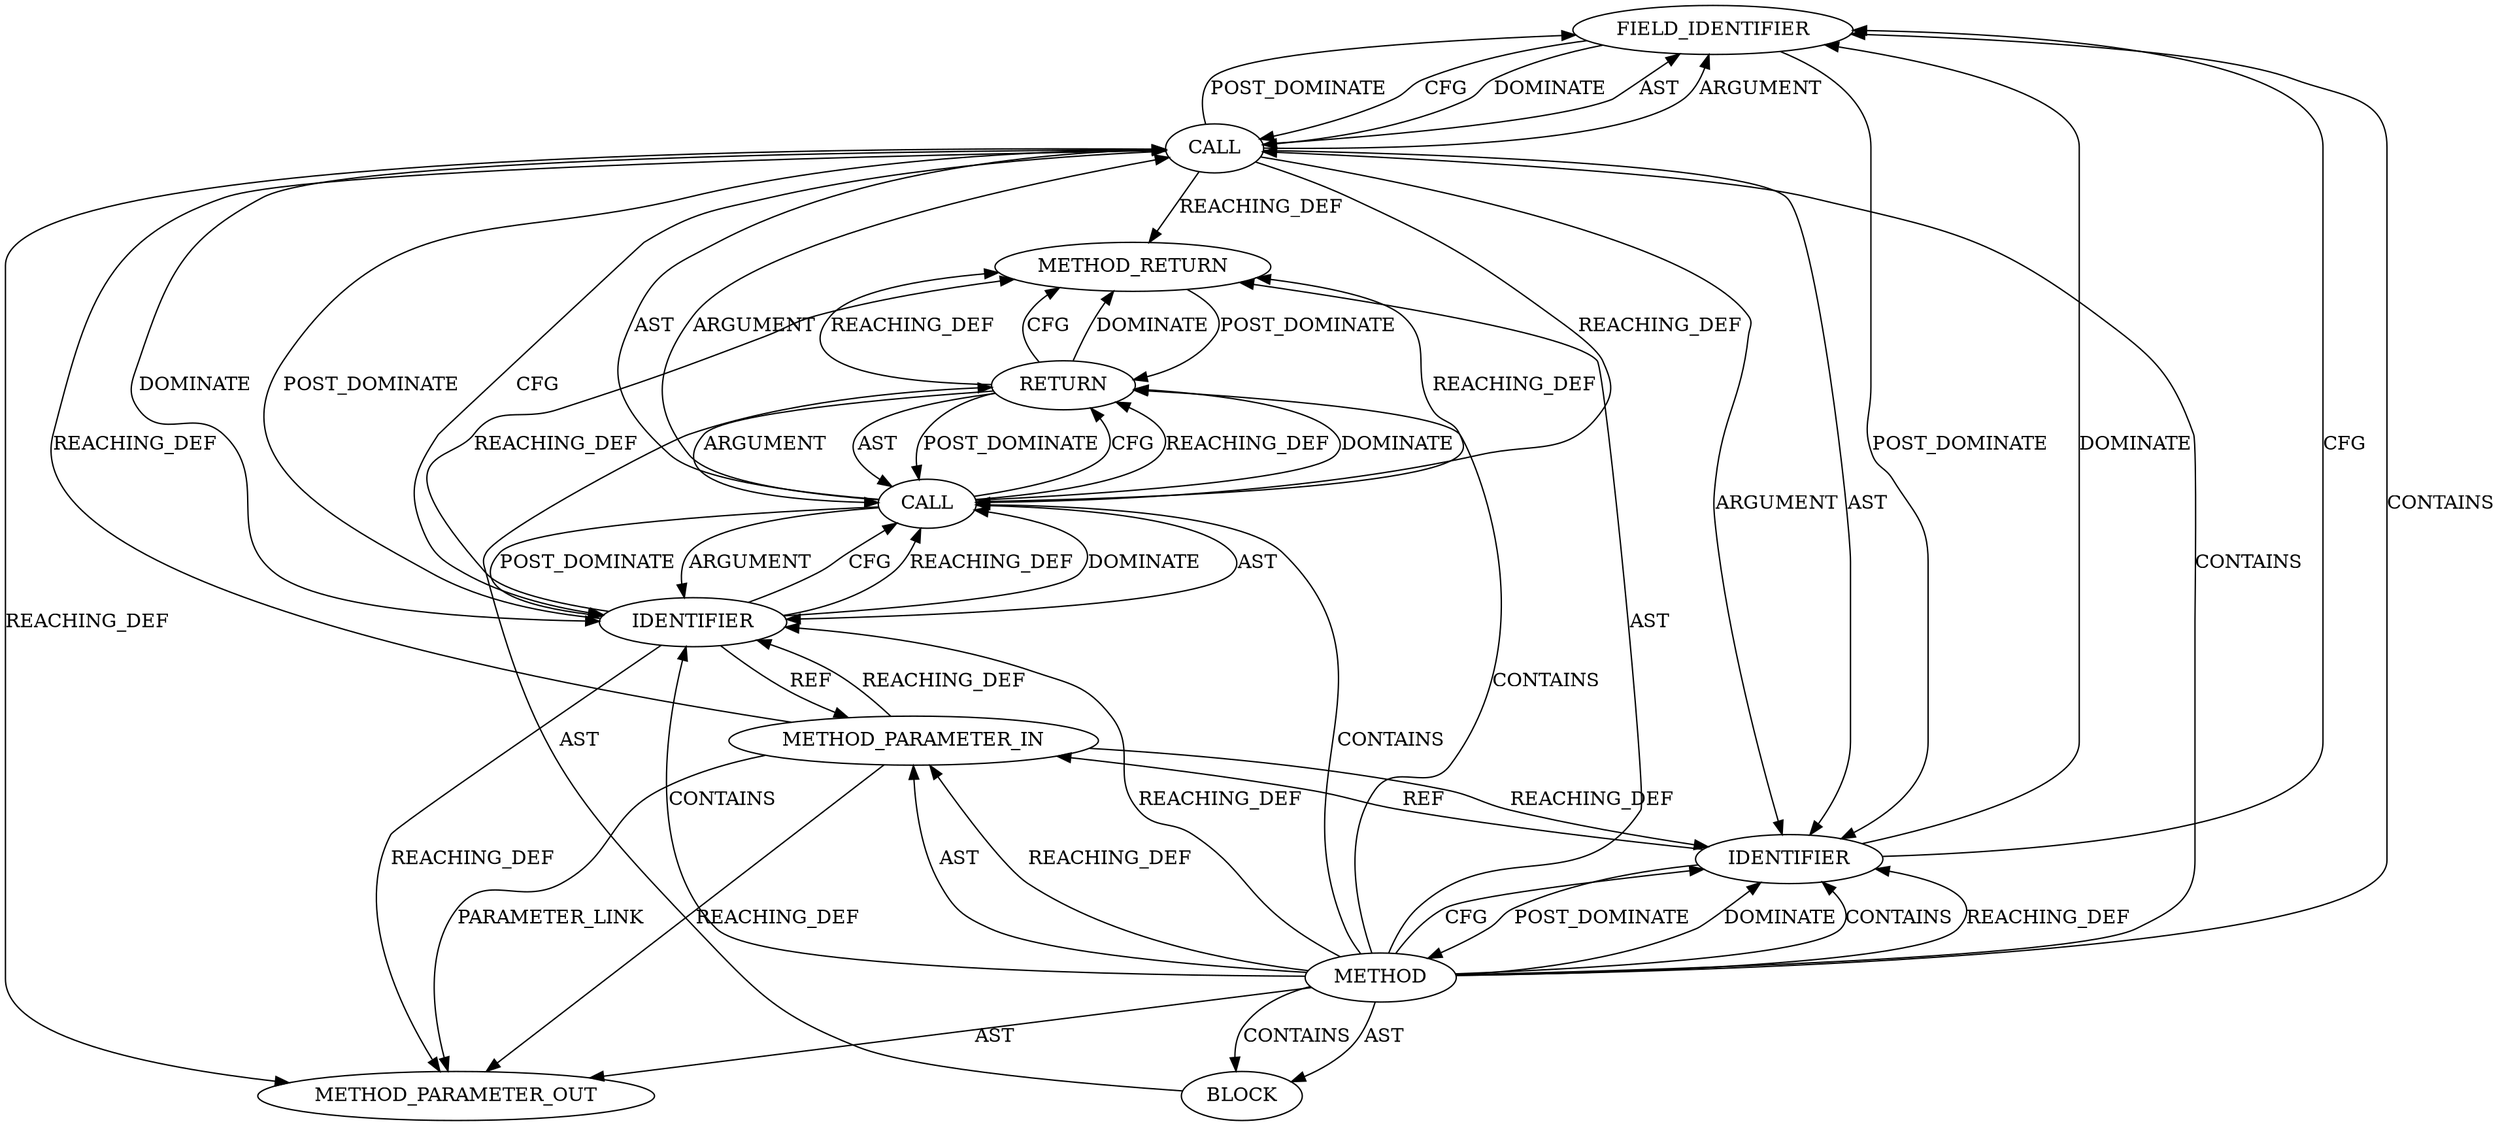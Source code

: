 digraph {
  5721 [label=FIELD_IDENTIFIER ORDER=2 ARGUMENT_INDEX=2 CODE="sk" COLUMN_NUMBER=25 LINE_NUMBER=453 CANONICAL_NAME="sk"]
  21427 [label=METHOD_PARAMETER_OUT ORDER=1 CODE="struct sk_buff *skb" IS_VARIADIC=false COLUMN_NUMBER=33 LINE_NUMBER=451 TYPE_FULL_NAME="sk_buff*" EVALUATION_STRATEGY="BY_VALUE" INDEX=1 NAME="skb"]
  5722 [label=IDENTIFIER ORDER=2 ARGUMENT_INDEX=2 CODE="skb" COLUMN_NUMBER=34 LINE_NUMBER=453 TYPE_FULL_NAME="sk_buff*" NAME="skb"]
  5717 [label=RETURN ORDER=1 ARGUMENT_INDEX=-1 CODE="return tls_sw_fallback(skb->sk, skb);" COLUMN_NUMBER=2 LINE_NUMBER=453]
  5714 [label=METHOD COLUMN_NUMBER=1 LINE_NUMBER=451 COLUMN_NUMBER_END=1 IS_EXTERNAL=false SIGNATURE="struct sk_buff tls_encrypt_skb (sk_buff*)" NAME="tls_encrypt_skb" AST_PARENT_TYPE="TYPE_DECL" AST_PARENT_FULL_NAME="tls_device_fallback.c:<global>" ORDER=15 CODE="struct sk_buff *tls_encrypt_skb(struct sk_buff *skb)
{
	return tls_sw_fallback(skb->sk, skb);
}" FULL_NAME="tls_encrypt_skb" LINE_NUMBER_END=454 FILENAME="tls_device_fallback.c"]
  5716 [label=BLOCK ORDER=2 ARGUMENT_INDEX=-1 CODE="{
	return tls_sw_fallback(skb->sk, skb);
}" COLUMN_NUMBER=1 LINE_NUMBER=452 TYPE_FULL_NAME="void"]
  5718 [label=CALL ORDER=1 ARGUMENT_INDEX=-1 CODE="tls_sw_fallback(skb->sk, skb)" COLUMN_NUMBER=9 METHOD_FULL_NAME="tls_sw_fallback" LINE_NUMBER=453 TYPE_FULL_NAME="<empty>" DISPATCH_TYPE="STATIC_DISPATCH" SIGNATURE="" NAME="tls_sw_fallback"]
  5719 [label=CALL ORDER=1 ARGUMENT_INDEX=1 CODE="skb->sk" COLUMN_NUMBER=25 METHOD_FULL_NAME="<operator>.indirectFieldAccess" LINE_NUMBER=453 TYPE_FULL_NAME="<empty>" DISPATCH_TYPE="STATIC_DISPATCH" SIGNATURE="" NAME="<operator>.indirectFieldAccess"]
  5720 [label=IDENTIFIER ORDER=1 ARGUMENT_INDEX=1 CODE="skb" COLUMN_NUMBER=25 LINE_NUMBER=453 TYPE_FULL_NAME="sk_buff*" NAME="skb"]
  5723 [label=METHOD_RETURN ORDER=3 CODE="RET" COLUMN_NUMBER=1 LINE_NUMBER=451 TYPE_FULL_NAME="struct sk_buff" EVALUATION_STRATEGY="BY_VALUE"]
  5715 [label=METHOD_PARAMETER_IN ORDER=1 CODE="struct sk_buff *skb" IS_VARIADIC=false COLUMN_NUMBER=33 LINE_NUMBER=451 TYPE_FULL_NAME="sk_buff*" EVALUATION_STRATEGY="BY_VALUE" INDEX=1 NAME="skb"]
  5723 -> 5717 [label=POST_DOMINATE ]
  5722 -> 5718 [label=CFG ]
  5718 -> 5719 [label=ARGUMENT ]
  5722 -> 5718 [label=REACHING_DEF VARIABLE="skb"]
  5719 -> 5722 [label=DOMINATE ]
  5722 -> 5715 [label=REF ]
  5717 -> 5718 [label=ARGUMENT ]
  5720 -> 5715 [label=REF ]
  5722 -> 21427 [label=REACHING_DEF VARIABLE="skb"]
  5718 -> 5717 [label=CFG ]
  5718 -> 5722 [label=ARGUMENT ]
  5714 -> 5720 [label=DOMINATE ]
  5721 -> 5720 [label=POST_DOMINATE ]
  5719 -> 5721 [label=AST ]
  5718 -> 5722 [label=AST ]
  5721 -> 5719 [label=CFG ]
  5718 -> 5723 [label=REACHING_DEF VARIABLE="tls_sw_fallback(skb->sk, skb)"]
  5718 -> 5722 [label=POST_DOMINATE ]
  5715 -> 5722 [label=REACHING_DEF VARIABLE="skb"]
  5714 -> 5718 [label=CONTAINS ]
  5714 -> 5715 [label=AST ]
  5719 -> 5720 [label=AST ]
  5714 -> 5721 [label=CONTAINS ]
  5718 -> 5719 [label=AST ]
  5719 -> 5721 [label=ARGUMENT ]
  5721 -> 5719 [label=DOMINATE ]
  5718 -> 5717 [label=REACHING_DEF VARIABLE="tls_sw_fallback(skb->sk, skb)"]
  5716 -> 5717 [label=AST ]
  5714 -> 5723 [label=AST ]
  5719 -> 5720 [label=ARGUMENT ]
  5715 -> 5720 [label=REACHING_DEF VARIABLE="skb"]
  5722 -> 5718 [label=DOMINATE ]
  5714 -> 5720 [label=CONTAINS ]
  5714 -> 5719 [label=CONTAINS ]
  5714 -> 5716 [label=CONTAINS ]
  5714 -> 5715 [label=REACHING_DEF VARIABLE=""]
  5719 -> 5722 [label=CFG ]
  5722 -> 5723 [label=REACHING_DEF VARIABLE="skb"]
  5715 -> 5719 [label=REACHING_DEF VARIABLE="skb"]
  5714 -> 5720 [label=REACHING_DEF VARIABLE=""]
  5714 -> 5716 [label=AST ]
  5714 -> 5720 [label=CFG ]
  5720 -> 5714 [label=POST_DOMINATE ]
  5719 -> 5721 [label=POST_DOMINATE ]
  5719 -> 5718 [label=REACHING_DEF VARIABLE="skb->sk"]
  5715 -> 21427 [label=PARAMETER_LINK ]
  5719 -> 5723 [label=REACHING_DEF VARIABLE="skb->sk"]
  5717 -> 5718 [label=AST ]
  5717 -> 5718 [label=POST_DOMINATE ]
  5714 -> 5722 [label=REACHING_DEF VARIABLE=""]
  5717 -> 5723 [label=REACHING_DEF VARIABLE="<RET>"]
  5715 -> 21427 [label=REACHING_DEF VARIABLE="skb"]
  5720 -> 5721 [label=DOMINATE ]
  5722 -> 5719 [label=POST_DOMINATE ]
  5717 -> 5723 [label=CFG ]
  5714 -> 21427 [label=AST ]
  5714 -> 5717 [label=CONTAINS ]
  5720 -> 5721 [label=CFG ]
  5717 -> 5723 [label=DOMINATE ]
  5714 -> 5722 [label=CONTAINS ]
  5718 -> 5717 [label=DOMINATE ]
  5719 -> 21427 [label=REACHING_DEF VARIABLE="skb->sk"]
}
